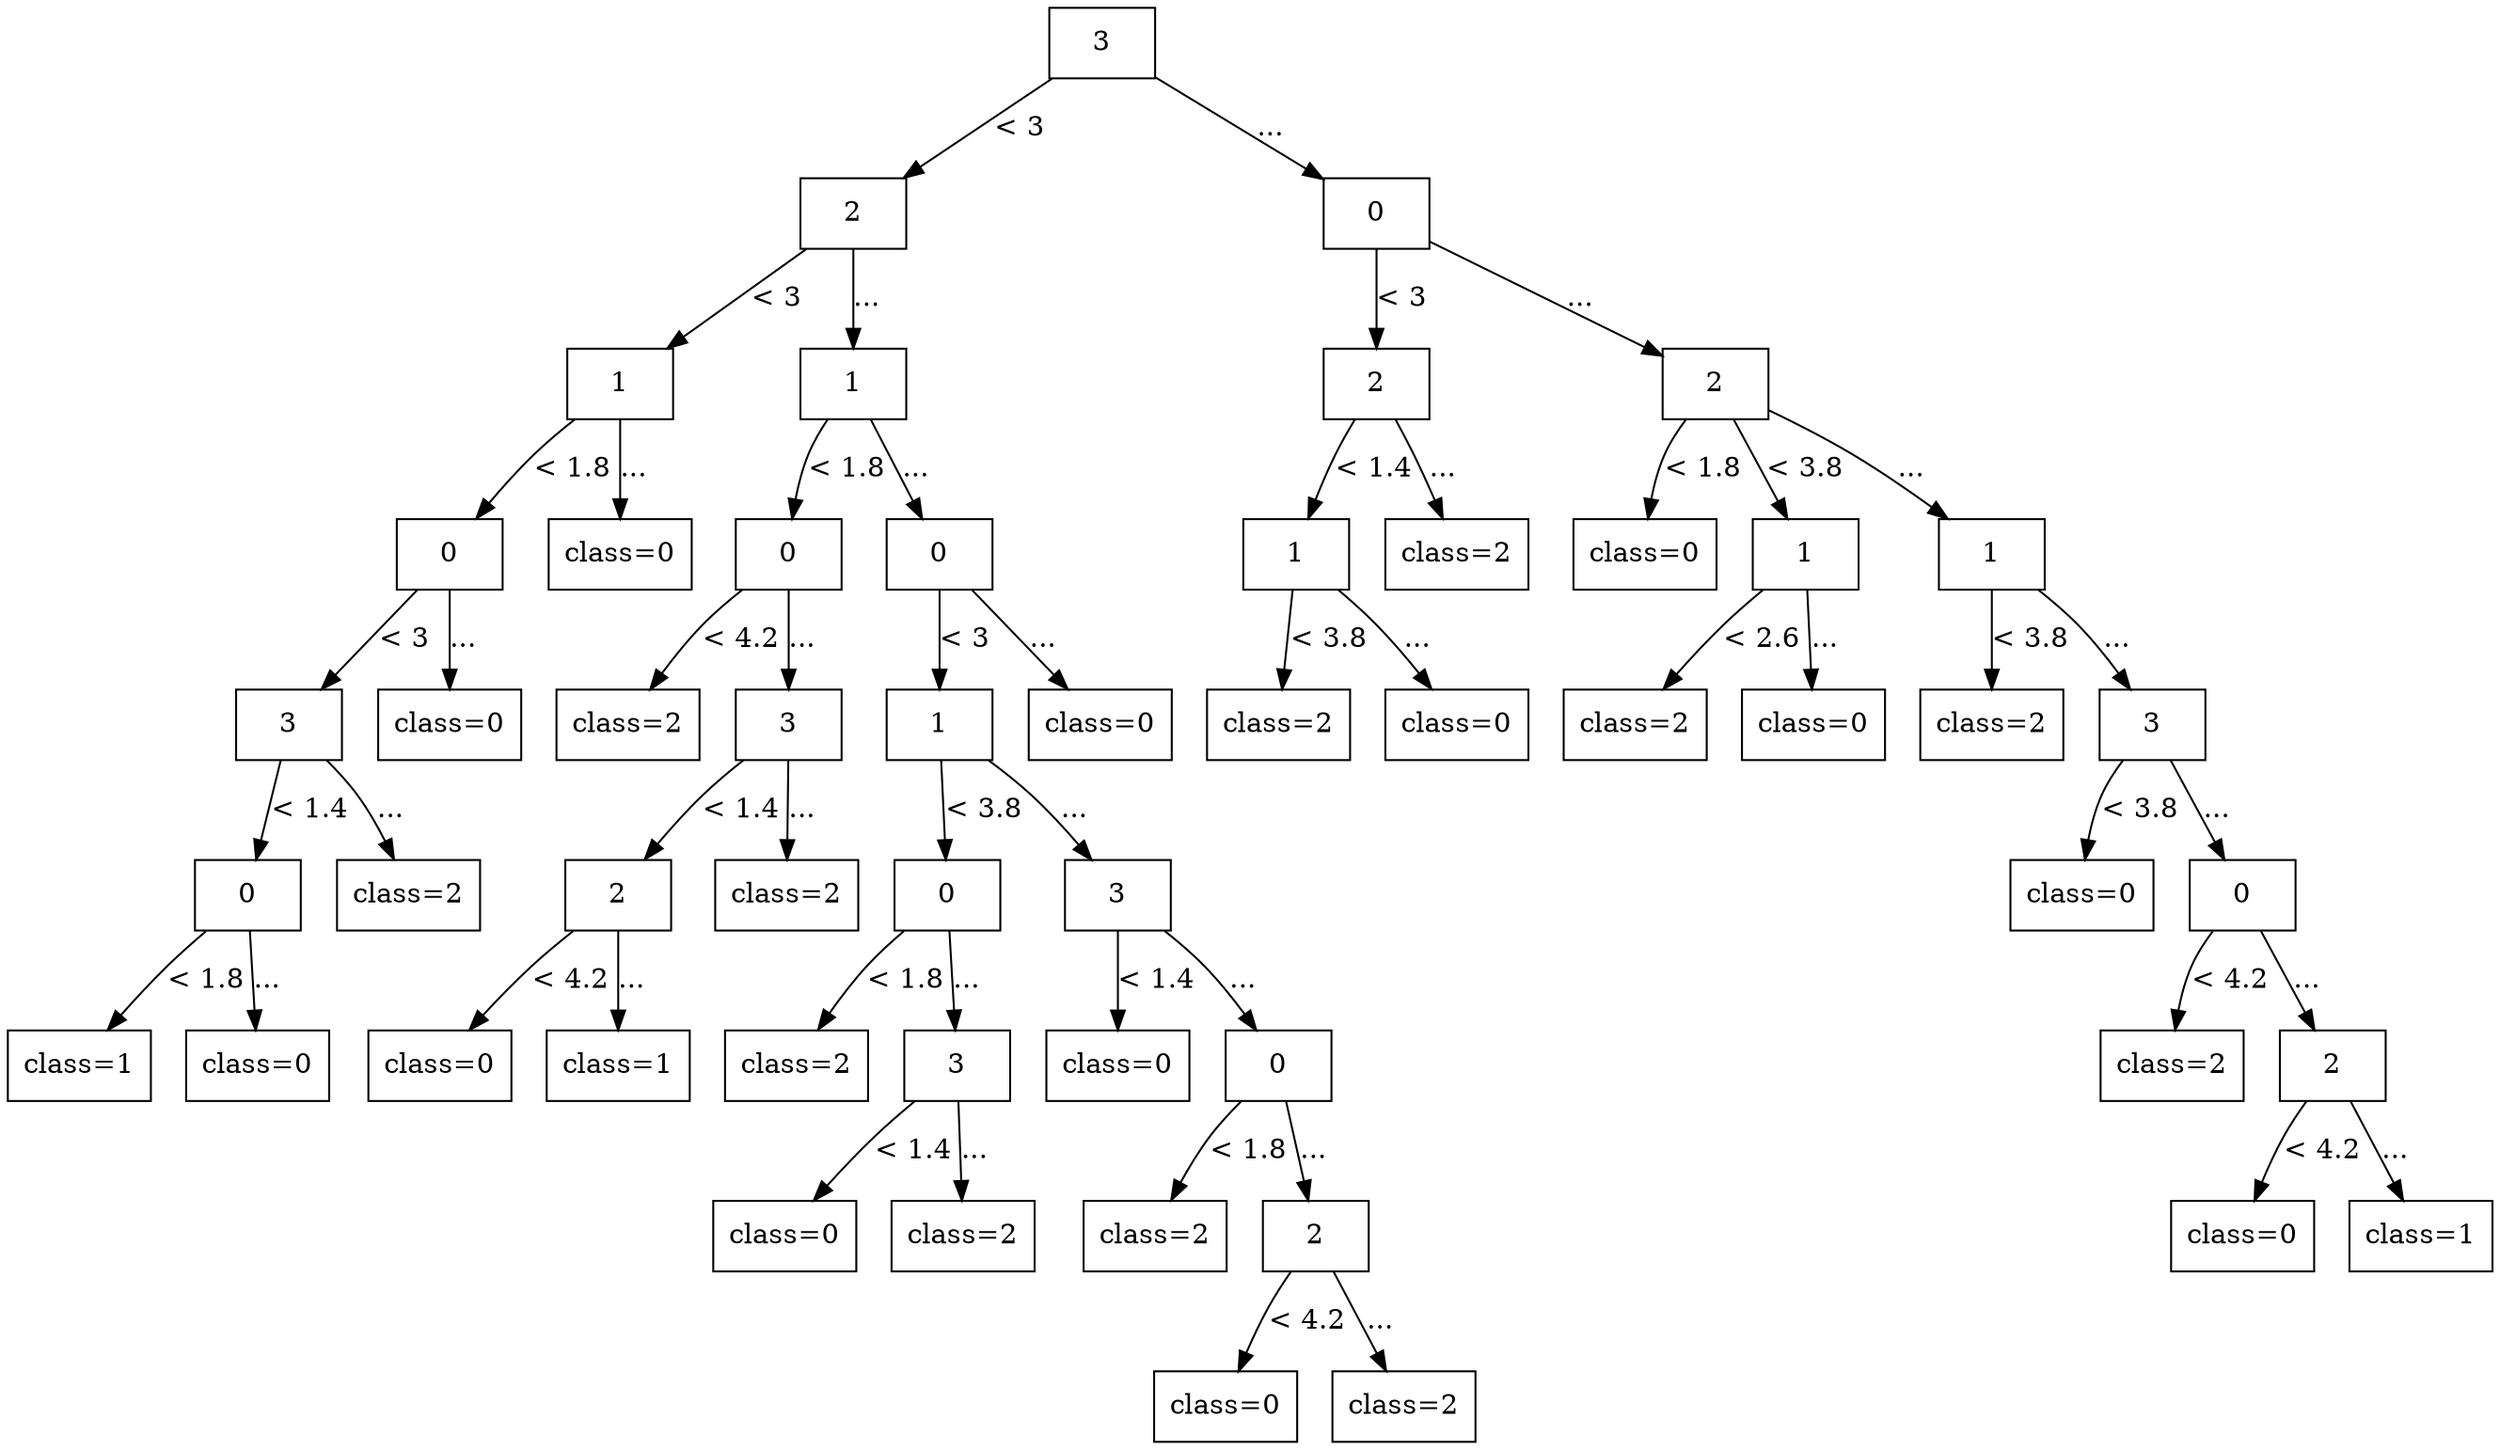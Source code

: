 digraph G {
node [shape=box];

0 [label="3"];

1 [label="2"];
34 [label="0"];

0 -> 1 [label="< 3"];
0 -> 34 [label="..."];

2 [label="1"];
11 [label="1"];
35 [label="2"];
40 [label="2"];

1 -> 2 [label="< 3"];
1 -> 11 [label="..."];
34 -> 35 [label="< 3"];
34 -> 40 [label="..."];

3 [label="0"];
10 [label="class=0"];
12 [label="0"];
19 [label="0"];
36 [label="1"];
39 [label="class=2"];
41 [label="class=0"];
42 [label="1"];
45 [label="1"];

2 -> 3 [label="< 1.8"];
2 -> 10 [label="..."];
11 -> 12 [label="< 1.8"];
11 -> 19 [label="..."];
35 -> 36 [label="< 1.4"];
35 -> 39 [label="..."];
40 -> 41 [label="< 1.8"];
40 -> 42 [label="< 3.8"];
40 -> 45 [label="..."];

4 [label="3"];
9 [label="class=0"];
13 [label="class=2"];
14 [label="3"];
20 [label="1"];
33 [label="class=0"];
37 [label="class=2"];
38 [label="class=0"];
43 [label="class=2"];
44 [label="class=0"];
46 [label="class=2"];
47 [label="3"];

3 -> 4 [label="< 3"];
3 -> 9 [label="..."];
12 -> 13 [label="< 4.2"];
12 -> 14 [label="..."];
19 -> 20 [label="< 3"];
19 -> 33 [label="..."];
36 -> 37 [label="< 3.8"];
36 -> 38 [label="..."];
42 -> 43 [label="< 2.6"];
42 -> 44 [label="..."];
45 -> 46 [label="< 3.8"];
45 -> 47 [label="..."];

5 [label="0"];
8 [label="class=2"];
15 [label="2"];
18 [label="class=2"];
21 [label="0"];
26 [label="3"];
48 [label="class=0"];
49 [label="0"];

4 -> 5 [label="< 1.4"];
4 -> 8 [label="..."];
14 -> 15 [label="< 1.4"];
14 -> 18 [label="..."];
20 -> 21 [label="< 3.8"];
20 -> 26 [label="..."];
47 -> 48 [label="< 3.8"];
47 -> 49 [label="..."];

6 [label="class=1"];
7 [label="class=0"];
16 [label="class=0"];
17 [label="class=1"];
22 [label="class=2"];
23 [label="3"];
27 [label="class=0"];
28 [label="0"];
50 [label="class=2"];
51 [label="2"];

5 -> 6 [label="< 1.8"];
5 -> 7 [label="..."];
15 -> 16 [label="< 4.2"];
15 -> 17 [label="..."];
21 -> 22 [label="< 1.8"];
21 -> 23 [label="..."];
26 -> 27 [label="< 1.4"];
26 -> 28 [label="..."];
49 -> 50 [label="< 4.2"];
49 -> 51 [label="..."];

24 [label="class=0"];
25 [label="class=2"];
29 [label="class=2"];
30 [label="2"];
52 [label="class=0"];
53 [label="class=1"];

23 -> 24 [label="< 1.4"];
23 -> 25 [label="..."];
28 -> 29 [label="< 1.8"];
28 -> 30 [label="..."];
51 -> 52 [label="< 4.2"];
51 -> 53 [label="..."];

31 [label="class=0"];
32 [label="class=2"];

30 -> 31 [label="< 4.2"];
30 -> 32 [label="..."];

}